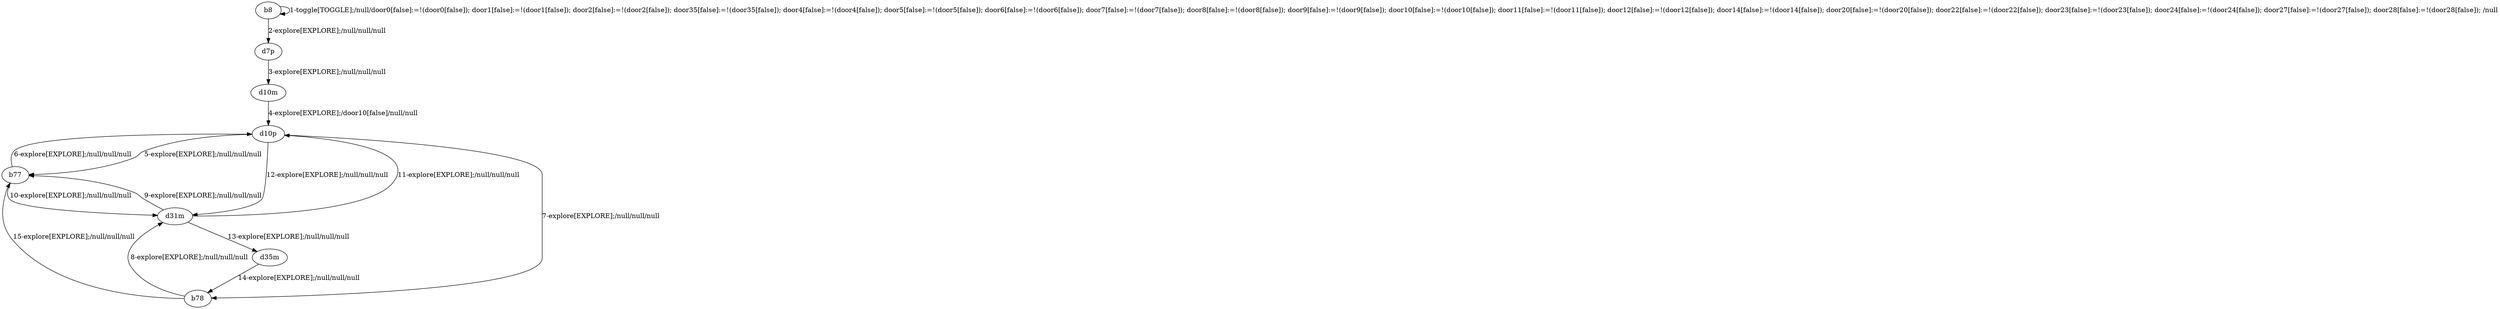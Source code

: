 # Total number of goals covered by this test: 1
# b78 --> b77

digraph g {
"b8" -> "b8" [label = "1-toggle[TOGGLE];/null/door0[false]:=!(door0[false]); door1[false]:=!(door1[false]); door2[false]:=!(door2[false]); door35[false]:=!(door35[false]); door4[false]:=!(door4[false]); door5[false]:=!(door5[false]); door6[false]:=!(door6[false]); door7[false]:=!(door7[false]); door8[false]:=!(door8[false]); door9[false]:=!(door9[false]); door10[false]:=!(door10[false]); door11[false]:=!(door11[false]); door12[false]:=!(door12[false]); door14[false]:=!(door14[false]); door20[false]:=!(door20[false]); door22[false]:=!(door22[false]); door23[false]:=!(door23[false]); door24[false]:=!(door24[false]); door27[false]:=!(door27[false]); door28[false]:=!(door28[false]); /null"];
"b8" -> "d7p" [label = "2-explore[EXPLORE];/null/null/null"];
"d7p" -> "d10m" [label = "3-explore[EXPLORE];/null/null/null"];
"d10m" -> "d10p" [label = "4-explore[EXPLORE];/door10[false]/null/null"];
"d10p" -> "b77" [label = "5-explore[EXPLORE];/null/null/null"];
"b77" -> "d10p" [label = "6-explore[EXPLORE];/null/null/null"];
"d10p" -> "b78" [label = "7-explore[EXPLORE];/null/null/null"];
"b78" -> "d31m" [label = "8-explore[EXPLORE];/null/null/null"];
"d31m" -> "b77" [label = "9-explore[EXPLORE];/null/null/null"];
"b77" -> "d31m" [label = "10-explore[EXPLORE];/null/null/null"];
"d31m" -> "d10p" [label = "11-explore[EXPLORE];/null/null/null"];
"d10p" -> "d31m" [label = "12-explore[EXPLORE];/null/null/null"];
"d31m" -> "d35m" [label = "13-explore[EXPLORE];/null/null/null"];
"d35m" -> "b78" [label = "14-explore[EXPLORE];/null/null/null"];
"b78" -> "b77" [label = "15-explore[EXPLORE];/null/null/null"];
}